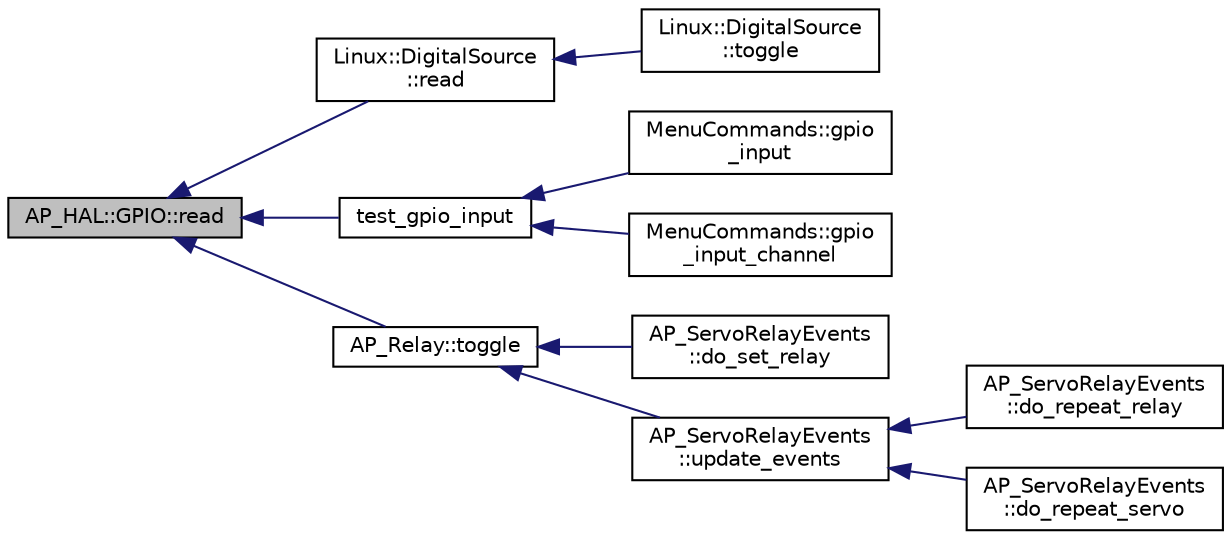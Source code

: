 digraph "AP_HAL::GPIO::read"
{
 // INTERACTIVE_SVG=YES
  edge [fontname="Helvetica",fontsize="10",labelfontname="Helvetica",labelfontsize="10"];
  node [fontname="Helvetica",fontsize="10",shape=record];
  rankdir="LR";
  Node1 [label="AP_HAL::GPIO::read",height=0.2,width=0.4,color="black", fillcolor="grey75", style="filled", fontcolor="black"];
  Node1 -> Node2 [dir="back",color="midnightblue",fontsize="10",style="solid",fontname="Helvetica"];
  Node2 [label="Linux::DigitalSource\l::read",height=0.2,width=0.4,color="black", fillcolor="white", style="filled",URL="$classLinux_1_1DigitalSource.html#a73a1221da68489fb14cb2e1f50c97a2a"];
  Node2 -> Node3 [dir="back",color="midnightblue",fontsize="10",style="solid",fontname="Helvetica"];
  Node3 [label="Linux::DigitalSource\l::toggle",height=0.2,width=0.4,color="black", fillcolor="white", style="filled",URL="$classLinux_1_1DigitalSource.html#adb7836c18f86869e408102d33f6fe5a3"];
  Node1 -> Node4 [dir="back",color="midnightblue",fontsize="10",style="solid",fontname="Helvetica"];
  Node4 [label="test_gpio_input",height=0.2,width=0.4,color="black", fillcolor="white", style="filled",URL="$GPIOTest_8cpp.html#aaaf9a61ce8f7b81f01a998d6690fa243"];
  Node4 -> Node5 [dir="back",color="midnightblue",fontsize="10",style="solid",fontname="Helvetica"];
  Node5 [label="MenuCommands::gpio\l_input",height=0.2,width=0.4,color="black", fillcolor="white", style="filled",URL="$classMenuCommands.html#ab97bad97421a00be4e3cbeac2025ad26"];
  Node4 -> Node6 [dir="back",color="midnightblue",fontsize="10",style="solid",fontname="Helvetica"];
  Node6 [label="MenuCommands::gpio\l_input_channel",height=0.2,width=0.4,color="black", fillcolor="white", style="filled",URL="$classMenuCommands.html#af2f117fe69798ce05ef750b9ab49ef41"];
  Node1 -> Node7 [dir="back",color="midnightblue",fontsize="10",style="solid",fontname="Helvetica"];
  Node7 [label="AP_Relay::toggle",height=0.2,width=0.4,color="black", fillcolor="white", style="filled",URL="$classAP__Relay.html#acadbe252379390594091edd75953456a"];
  Node7 -> Node8 [dir="back",color="midnightblue",fontsize="10",style="solid",fontname="Helvetica"];
  Node8 [label="AP_ServoRelayEvents\l::do_set_relay",height=0.2,width=0.4,color="black", fillcolor="white", style="filled",URL="$classAP__ServoRelayEvents.html#a97e7a71ad2ed00b9b4ceb20bc617be4c"];
  Node7 -> Node9 [dir="back",color="midnightblue",fontsize="10",style="solid",fontname="Helvetica"];
  Node9 [label="AP_ServoRelayEvents\l::update_events",height=0.2,width=0.4,color="black", fillcolor="white", style="filled",URL="$classAP__ServoRelayEvents.html#abae99d08dbec323313058baebc468f0e"];
  Node9 -> Node10 [dir="back",color="midnightblue",fontsize="10",style="solid",fontname="Helvetica"];
  Node10 [label="AP_ServoRelayEvents\l::do_repeat_relay",height=0.2,width=0.4,color="black", fillcolor="white", style="filled",URL="$classAP__ServoRelayEvents.html#a7bc553c3358ab805cc1ff315ca60ff97"];
  Node9 -> Node11 [dir="back",color="midnightblue",fontsize="10",style="solid",fontname="Helvetica"];
  Node11 [label="AP_ServoRelayEvents\l::do_repeat_servo",height=0.2,width=0.4,color="black", fillcolor="white", style="filled",URL="$classAP__ServoRelayEvents.html#af3cde3623c5f0fa9368aa46eb85f916e"];
}
